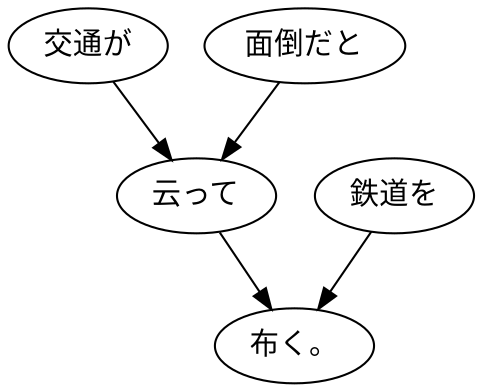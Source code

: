 digraph graph5519 {
	node0 [label="交通が"];
	node1 [label="面倒だと"];
	node2 [label="云って"];
	node3 [label="鉄道を"];
	node4 [label="布く。"];
	node0 -> node2;
	node1 -> node2;
	node2 -> node4;
	node3 -> node4;
}
